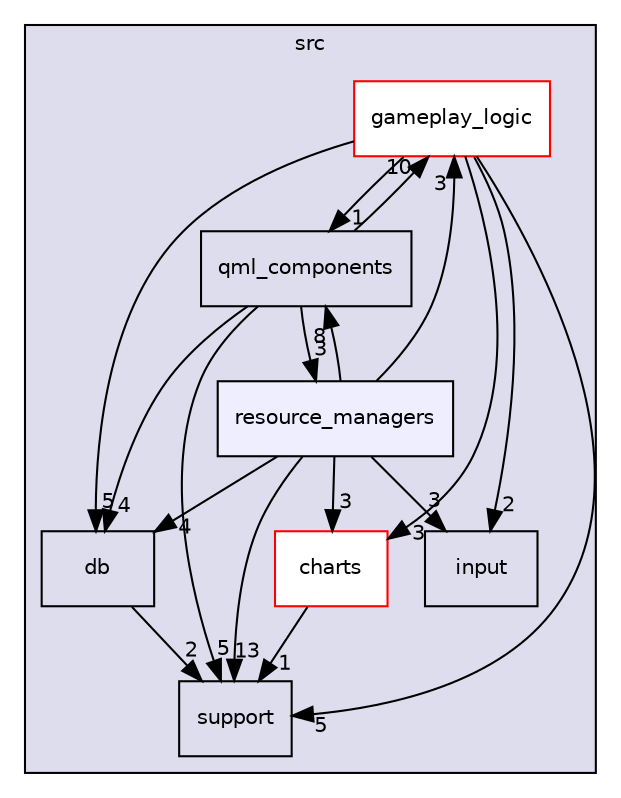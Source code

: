 digraph "src/resource_managers" {
  compound=true
  node [ fontsize="10", fontname="Helvetica"];
  edge [ labelfontsize="10", labelfontname="Helvetica"];
  subgraph clusterdir_68267d1309a1af8e8297ef4c3efbcdba {
    graph [ bgcolor="#ddddee", pencolor="black", label="src" fontname="Helvetica", fontsize="10", URL="dir_68267d1309a1af8e8297ef4c3efbcdba.html"]
  dir_021c64f412f6b3b6708367bb6d6ca209 [shape=box label="support" URL="dir_021c64f412f6b3b6708367bb6d6ca209.html"];
  dir_18fd539062cd3a2de3dfd78991cf728d [shape=box label="db" URL="dir_18fd539062cd3a2de3dfd78991cf728d.html"];
  dir_532906d8876b5477dcd3b8816c48a7ca [shape=box label="gameplay_logic" fillcolor="white" style="filled" color="red" URL="dir_532906d8876b5477dcd3b8816c48a7ca.html"];
  dir_870fedec2d106ed34b9454ee795594d3 [shape=box label="qml_components" URL="dir_870fedec2d106ed34b9454ee795594d3.html"];
  dir_b1e1480277e1bd1794b03e39c91b2dd4 [shape=box label="charts" fillcolor="white" style="filled" color="red" URL="dir_b1e1480277e1bd1794b03e39c91b2dd4.html"];
  dir_d365e15d984c8d0205117ee0c40d6716 [shape=box label="input" URL="dir_d365e15d984c8d0205117ee0c40d6716.html"];
  dir_527bc9af833e63dbc16533b60a5f5ab8 [shape=box, label="resource_managers", style="filled", fillcolor="#eeeeff", pencolor="black", URL="dir_527bc9af833e63dbc16533b60a5f5ab8.html"];
  }
  dir_532906d8876b5477dcd3b8816c48a7ca->dir_021c64f412f6b3b6708367bb6d6ca209 [headlabel="5", labeldistance=1.5 headhref="dir_000009_000015.html"];
  dir_532906d8876b5477dcd3b8816c48a7ca->dir_18fd539062cd3a2de3dfd78991cf728d [headlabel="5", labeldistance=1.5 headhref="dir_000009_000008.html"];
  dir_532906d8876b5477dcd3b8816c48a7ca->dir_870fedec2d106ed34b9454ee795594d3 [headlabel="1", labeldistance=1.5 headhref="dir_000009_000012.html"];
  dir_532906d8876b5477dcd3b8816c48a7ca->dir_b1e1480277e1bd1794b03e39c91b2dd4 [headlabel="3", labeldistance=1.5 headhref="dir_000009_000003.html"];
  dir_532906d8876b5477dcd3b8816c48a7ca->dir_d365e15d984c8d0205117ee0c40d6716 [headlabel="2", labeldistance=1.5 headhref="dir_000009_000011.html"];
  dir_18fd539062cd3a2de3dfd78991cf728d->dir_021c64f412f6b3b6708367bb6d6ca209 [headlabel="2", labeldistance=1.5 headhref="dir_000008_000015.html"];
  dir_870fedec2d106ed34b9454ee795594d3->dir_021c64f412f6b3b6708367bb6d6ca209 [headlabel="5", labeldistance=1.5 headhref="dir_000012_000015.html"];
  dir_870fedec2d106ed34b9454ee795594d3->dir_18fd539062cd3a2de3dfd78991cf728d [headlabel="4", labeldistance=1.5 headhref="dir_000012_000008.html"];
  dir_870fedec2d106ed34b9454ee795594d3->dir_527bc9af833e63dbc16533b60a5f5ab8 [headlabel="3", labeldistance=1.5 headhref="dir_000012_000013.html"];
  dir_870fedec2d106ed34b9454ee795594d3->dir_532906d8876b5477dcd3b8816c48a7ca [headlabel="10", labeldistance=1.5 headhref="dir_000012_000009.html"];
  dir_527bc9af833e63dbc16533b60a5f5ab8->dir_021c64f412f6b3b6708367bb6d6ca209 [headlabel="13", labeldistance=1.5 headhref="dir_000013_000015.html"];
  dir_527bc9af833e63dbc16533b60a5f5ab8->dir_18fd539062cd3a2de3dfd78991cf728d [headlabel="4", labeldistance=1.5 headhref="dir_000013_000008.html"];
  dir_527bc9af833e63dbc16533b60a5f5ab8->dir_532906d8876b5477dcd3b8816c48a7ca [headlabel="3", labeldistance=1.5 headhref="dir_000013_000009.html"];
  dir_527bc9af833e63dbc16533b60a5f5ab8->dir_870fedec2d106ed34b9454ee795594d3 [headlabel="8", labeldistance=1.5 headhref="dir_000013_000012.html"];
  dir_527bc9af833e63dbc16533b60a5f5ab8->dir_b1e1480277e1bd1794b03e39c91b2dd4 [headlabel="3", labeldistance=1.5 headhref="dir_000013_000003.html"];
  dir_527bc9af833e63dbc16533b60a5f5ab8->dir_d365e15d984c8d0205117ee0c40d6716 [headlabel="3", labeldistance=1.5 headhref="dir_000013_000011.html"];
  dir_b1e1480277e1bd1794b03e39c91b2dd4->dir_021c64f412f6b3b6708367bb6d6ca209 [headlabel="1", labeldistance=1.5 headhref="dir_000003_000015.html"];
}
